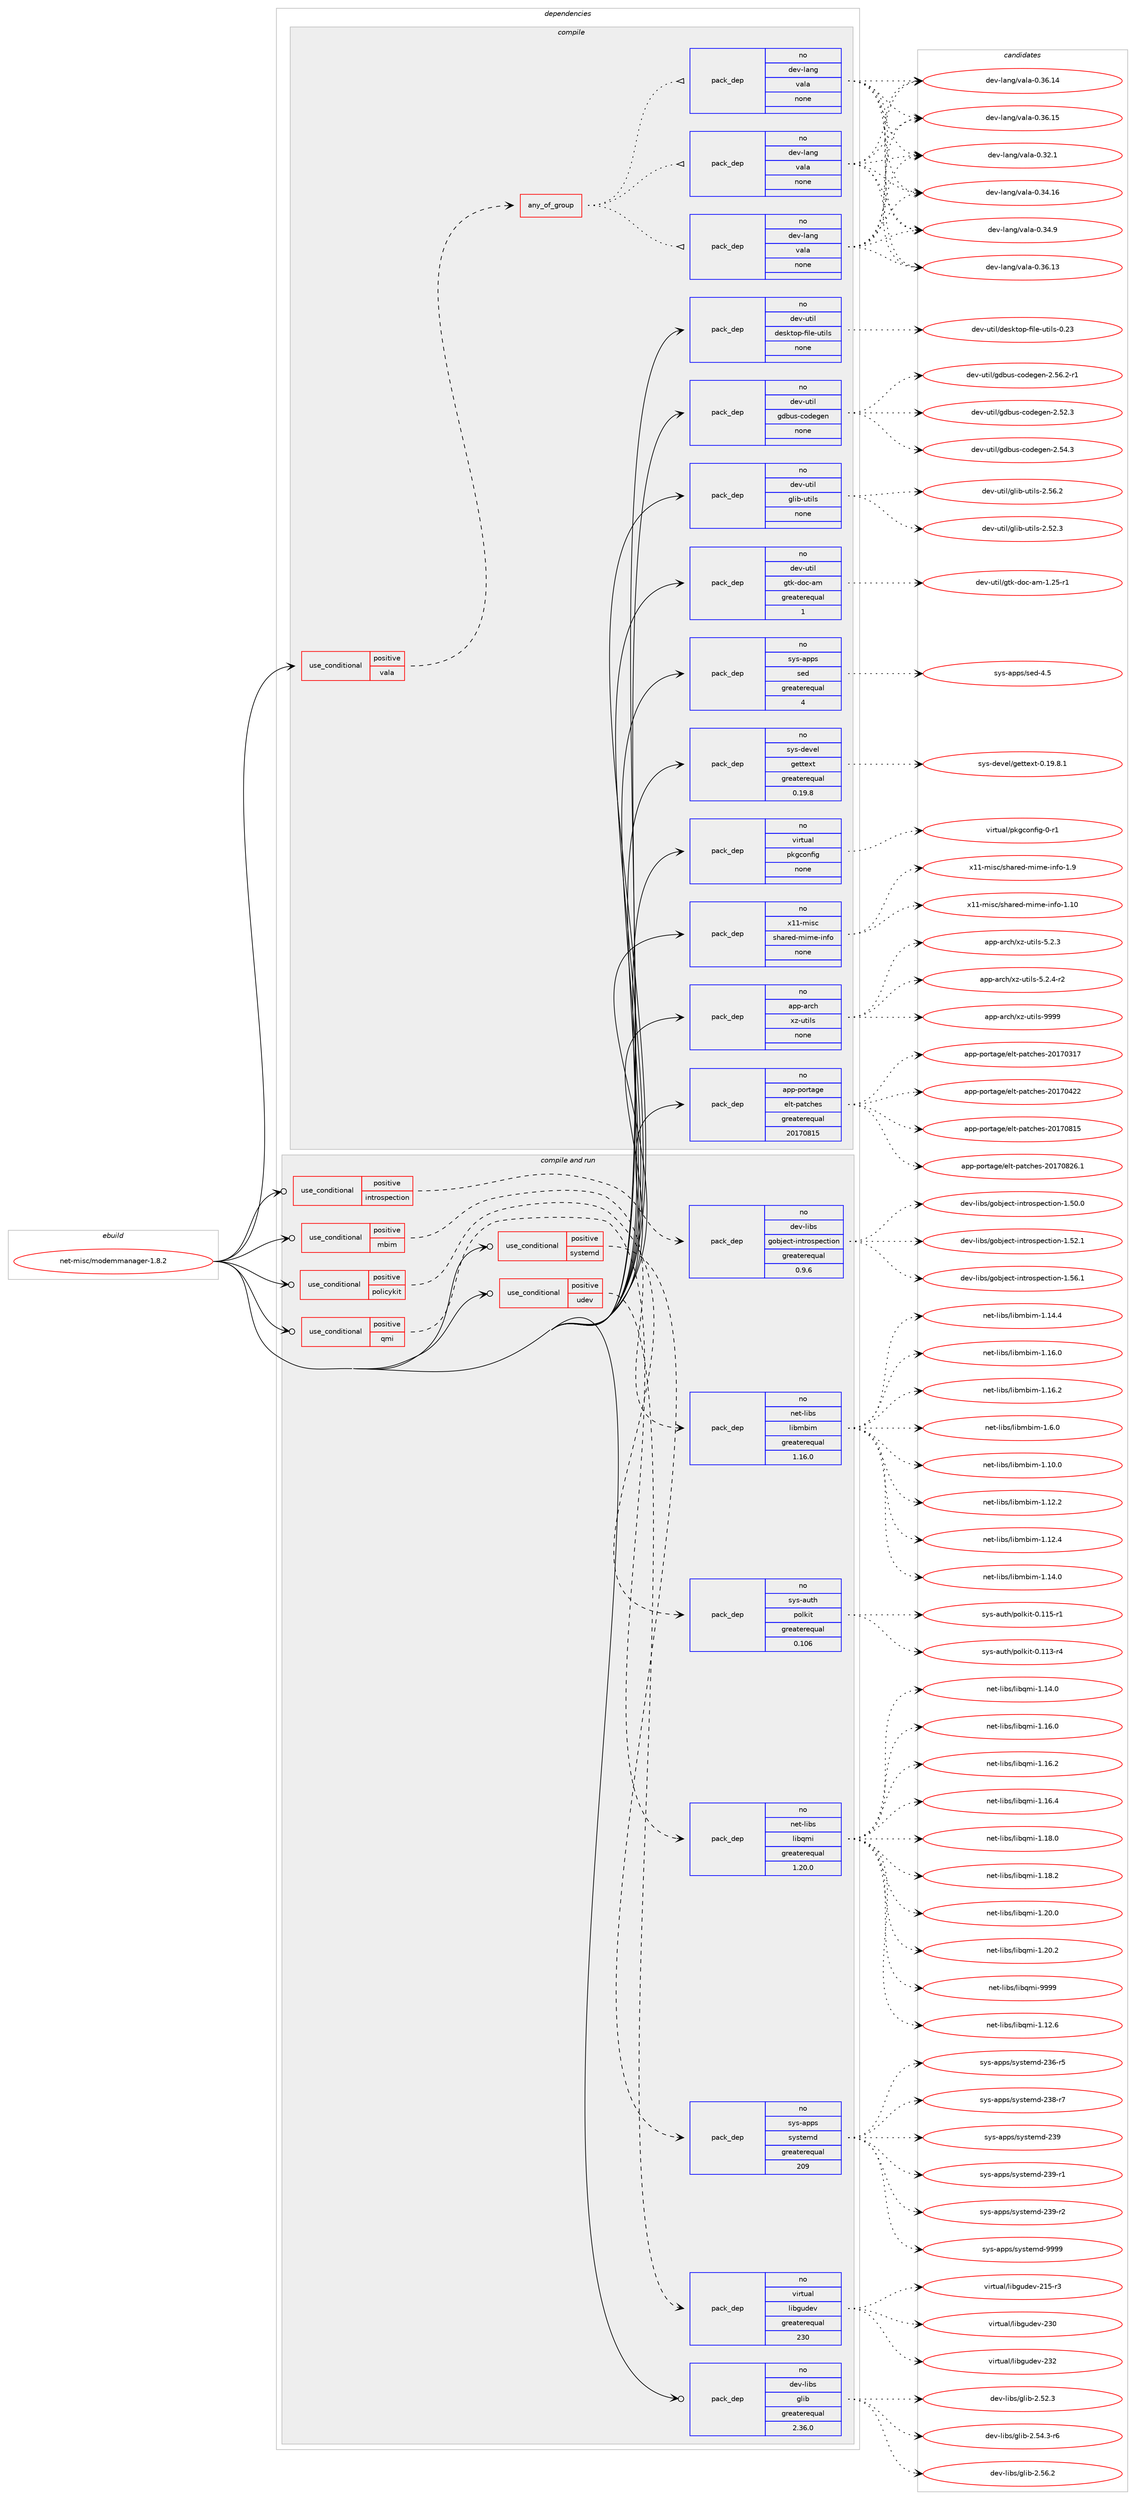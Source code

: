 digraph prolog {

# *************
# Graph options
# *************

newrank=true;
concentrate=true;
compound=true;
graph [rankdir=LR,fontname=Helvetica,fontsize=10,ranksep=1.5];#, ranksep=2.5, nodesep=0.2];
edge  [arrowhead=vee];
node  [fontname=Helvetica,fontsize=10];

# **********
# The ebuild
# **********

subgraph cluster_leftcol {
color=gray;
rank=same;
label=<<i>ebuild</i>>;
id [label="net-misc/modemmanager-1.8.2", color=red, width=4, href="../net-misc/modemmanager-1.8.2.svg"];
}

# ****************
# The dependencies
# ****************

subgraph cluster_midcol {
color=gray;
label=<<i>dependencies</i>>;
subgraph cluster_compile {
fillcolor="#eeeeee";
style=filled;
label=<<i>compile</i>>;
subgraph cond959 {
dependency5875 [label=<<TABLE BORDER="0" CELLBORDER="1" CELLSPACING="0" CELLPADDING="4"><TR><TD ROWSPAN="3" CELLPADDING="10">use_conditional</TD></TR><TR><TD>positive</TD></TR><TR><TD>vala</TD></TR></TABLE>>, shape=none, color=red];
subgraph any136 {
dependency5876 [label=<<TABLE BORDER="0" CELLBORDER="1" CELLSPACING="0" CELLPADDING="4"><TR><TD CELLPADDING="10">any_of_group</TD></TR></TABLE>>, shape=none, color=red];subgraph pack4772 {
dependency5877 [label=<<TABLE BORDER="0" CELLBORDER="1" CELLSPACING="0" CELLPADDING="4" WIDTH="220"><TR><TD ROWSPAN="6" CELLPADDING="30">pack_dep</TD></TR><TR><TD WIDTH="110">no</TD></TR><TR><TD>dev-lang</TD></TR><TR><TD>vala</TD></TR><TR><TD>none</TD></TR><TR><TD></TD></TR></TABLE>>, shape=none, color=blue];
}
dependency5876:e -> dependency5877:w [weight=20,style="dotted",arrowhead="oinv"];
subgraph pack4773 {
dependency5878 [label=<<TABLE BORDER="0" CELLBORDER="1" CELLSPACING="0" CELLPADDING="4" WIDTH="220"><TR><TD ROWSPAN="6" CELLPADDING="30">pack_dep</TD></TR><TR><TD WIDTH="110">no</TD></TR><TR><TD>dev-lang</TD></TR><TR><TD>vala</TD></TR><TR><TD>none</TD></TR><TR><TD></TD></TR></TABLE>>, shape=none, color=blue];
}
dependency5876:e -> dependency5878:w [weight=20,style="dotted",arrowhead="oinv"];
subgraph pack4774 {
dependency5879 [label=<<TABLE BORDER="0" CELLBORDER="1" CELLSPACING="0" CELLPADDING="4" WIDTH="220"><TR><TD ROWSPAN="6" CELLPADDING="30">pack_dep</TD></TR><TR><TD WIDTH="110">no</TD></TR><TR><TD>dev-lang</TD></TR><TR><TD>vala</TD></TR><TR><TD>none</TD></TR><TR><TD></TD></TR></TABLE>>, shape=none, color=blue];
}
dependency5876:e -> dependency5879:w [weight=20,style="dotted",arrowhead="oinv"];
}
dependency5875:e -> dependency5876:w [weight=20,style="dashed",arrowhead="vee"];
}
id:e -> dependency5875:w [weight=20,style="solid",arrowhead="vee"];
subgraph pack4775 {
dependency5880 [label=<<TABLE BORDER="0" CELLBORDER="1" CELLSPACING="0" CELLPADDING="4" WIDTH="220"><TR><TD ROWSPAN="6" CELLPADDING="30">pack_dep</TD></TR><TR><TD WIDTH="110">no</TD></TR><TR><TD>app-arch</TD></TR><TR><TD>xz-utils</TD></TR><TR><TD>none</TD></TR><TR><TD></TD></TR></TABLE>>, shape=none, color=blue];
}
id:e -> dependency5880:w [weight=20,style="solid",arrowhead="vee"];
subgraph pack4776 {
dependency5881 [label=<<TABLE BORDER="0" CELLBORDER="1" CELLSPACING="0" CELLPADDING="4" WIDTH="220"><TR><TD ROWSPAN="6" CELLPADDING="30">pack_dep</TD></TR><TR><TD WIDTH="110">no</TD></TR><TR><TD>app-portage</TD></TR><TR><TD>elt-patches</TD></TR><TR><TD>greaterequal</TD></TR><TR><TD>20170815</TD></TR></TABLE>>, shape=none, color=blue];
}
id:e -> dependency5881:w [weight=20,style="solid",arrowhead="vee"];
subgraph pack4777 {
dependency5882 [label=<<TABLE BORDER="0" CELLBORDER="1" CELLSPACING="0" CELLPADDING="4" WIDTH="220"><TR><TD ROWSPAN="6" CELLPADDING="30">pack_dep</TD></TR><TR><TD WIDTH="110">no</TD></TR><TR><TD>dev-util</TD></TR><TR><TD>desktop-file-utils</TD></TR><TR><TD>none</TD></TR><TR><TD></TD></TR></TABLE>>, shape=none, color=blue];
}
id:e -> dependency5882:w [weight=20,style="solid",arrowhead="vee"];
subgraph pack4778 {
dependency5883 [label=<<TABLE BORDER="0" CELLBORDER="1" CELLSPACING="0" CELLPADDING="4" WIDTH="220"><TR><TD ROWSPAN="6" CELLPADDING="30">pack_dep</TD></TR><TR><TD WIDTH="110">no</TD></TR><TR><TD>dev-util</TD></TR><TR><TD>gdbus-codegen</TD></TR><TR><TD>none</TD></TR><TR><TD></TD></TR></TABLE>>, shape=none, color=blue];
}
id:e -> dependency5883:w [weight=20,style="solid",arrowhead="vee"];
subgraph pack4779 {
dependency5884 [label=<<TABLE BORDER="0" CELLBORDER="1" CELLSPACING="0" CELLPADDING="4" WIDTH="220"><TR><TD ROWSPAN="6" CELLPADDING="30">pack_dep</TD></TR><TR><TD WIDTH="110">no</TD></TR><TR><TD>dev-util</TD></TR><TR><TD>glib-utils</TD></TR><TR><TD>none</TD></TR><TR><TD></TD></TR></TABLE>>, shape=none, color=blue];
}
id:e -> dependency5884:w [weight=20,style="solid",arrowhead="vee"];
subgraph pack4780 {
dependency5885 [label=<<TABLE BORDER="0" CELLBORDER="1" CELLSPACING="0" CELLPADDING="4" WIDTH="220"><TR><TD ROWSPAN="6" CELLPADDING="30">pack_dep</TD></TR><TR><TD WIDTH="110">no</TD></TR><TR><TD>dev-util</TD></TR><TR><TD>gtk-doc-am</TD></TR><TR><TD>greaterequal</TD></TR><TR><TD>1</TD></TR></TABLE>>, shape=none, color=blue];
}
id:e -> dependency5885:w [weight=20,style="solid",arrowhead="vee"];
subgraph pack4781 {
dependency5886 [label=<<TABLE BORDER="0" CELLBORDER="1" CELLSPACING="0" CELLPADDING="4" WIDTH="220"><TR><TD ROWSPAN="6" CELLPADDING="30">pack_dep</TD></TR><TR><TD WIDTH="110">no</TD></TR><TR><TD>sys-apps</TD></TR><TR><TD>sed</TD></TR><TR><TD>greaterequal</TD></TR><TR><TD>4</TD></TR></TABLE>>, shape=none, color=blue];
}
id:e -> dependency5886:w [weight=20,style="solid",arrowhead="vee"];
subgraph pack4782 {
dependency5887 [label=<<TABLE BORDER="0" CELLBORDER="1" CELLSPACING="0" CELLPADDING="4" WIDTH="220"><TR><TD ROWSPAN="6" CELLPADDING="30">pack_dep</TD></TR><TR><TD WIDTH="110">no</TD></TR><TR><TD>sys-devel</TD></TR><TR><TD>gettext</TD></TR><TR><TD>greaterequal</TD></TR><TR><TD>0.19.8</TD></TR></TABLE>>, shape=none, color=blue];
}
id:e -> dependency5887:w [weight=20,style="solid",arrowhead="vee"];
subgraph pack4783 {
dependency5888 [label=<<TABLE BORDER="0" CELLBORDER="1" CELLSPACING="0" CELLPADDING="4" WIDTH="220"><TR><TD ROWSPAN="6" CELLPADDING="30">pack_dep</TD></TR><TR><TD WIDTH="110">no</TD></TR><TR><TD>virtual</TD></TR><TR><TD>pkgconfig</TD></TR><TR><TD>none</TD></TR><TR><TD></TD></TR></TABLE>>, shape=none, color=blue];
}
id:e -> dependency5888:w [weight=20,style="solid",arrowhead="vee"];
subgraph pack4784 {
dependency5889 [label=<<TABLE BORDER="0" CELLBORDER="1" CELLSPACING="0" CELLPADDING="4" WIDTH="220"><TR><TD ROWSPAN="6" CELLPADDING="30">pack_dep</TD></TR><TR><TD WIDTH="110">no</TD></TR><TR><TD>x11-misc</TD></TR><TR><TD>shared-mime-info</TD></TR><TR><TD>none</TD></TR><TR><TD></TD></TR></TABLE>>, shape=none, color=blue];
}
id:e -> dependency5889:w [weight=20,style="solid",arrowhead="vee"];
}
subgraph cluster_compileandrun {
fillcolor="#eeeeee";
style=filled;
label=<<i>compile and run</i>>;
subgraph cond960 {
dependency5890 [label=<<TABLE BORDER="0" CELLBORDER="1" CELLSPACING="0" CELLPADDING="4"><TR><TD ROWSPAN="3" CELLPADDING="10">use_conditional</TD></TR><TR><TD>positive</TD></TR><TR><TD>introspection</TD></TR></TABLE>>, shape=none, color=red];
subgraph pack4785 {
dependency5891 [label=<<TABLE BORDER="0" CELLBORDER="1" CELLSPACING="0" CELLPADDING="4" WIDTH="220"><TR><TD ROWSPAN="6" CELLPADDING="30">pack_dep</TD></TR><TR><TD WIDTH="110">no</TD></TR><TR><TD>dev-libs</TD></TR><TR><TD>gobject-introspection</TD></TR><TR><TD>greaterequal</TD></TR><TR><TD>0.9.6</TD></TR></TABLE>>, shape=none, color=blue];
}
dependency5890:e -> dependency5891:w [weight=20,style="dashed",arrowhead="vee"];
}
id:e -> dependency5890:w [weight=20,style="solid",arrowhead="odotvee"];
subgraph cond961 {
dependency5892 [label=<<TABLE BORDER="0" CELLBORDER="1" CELLSPACING="0" CELLPADDING="4"><TR><TD ROWSPAN="3" CELLPADDING="10">use_conditional</TD></TR><TR><TD>positive</TD></TR><TR><TD>mbim</TD></TR></TABLE>>, shape=none, color=red];
subgraph pack4786 {
dependency5893 [label=<<TABLE BORDER="0" CELLBORDER="1" CELLSPACING="0" CELLPADDING="4" WIDTH="220"><TR><TD ROWSPAN="6" CELLPADDING="30">pack_dep</TD></TR><TR><TD WIDTH="110">no</TD></TR><TR><TD>net-libs</TD></TR><TR><TD>libmbim</TD></TR><TR><TD>greaterequal</TD></TR><TR><TD>1.16.0</TD></TR></TABLE>>, shape=none, color=blue];
}
dependency5892:e -> dependency5893:w [weight=20,style="dashed",arrowhead="vee"];
}
id:e -> dependency5892:w [weight=20,style="solid",arrowhead="odotvee"];
subgraph cond962 {
dependency5894 [label=<<TABLE BORDER="0" CELLBORDER="1" CELLSPACING="0" CELLPADDING="4"><TR><TD ROWSPAN="3" CELLPADDING="10">use_conditional</TD></TR><TR><TD>positive</TD></TR><TR><TD>policykit</TD></TR></TABLE>>, shape=none, color=red];
subgraph pack4787 {
dependency5895 [label=<<TABLE BORDER="0" CELLBORDER="1" CELLSPACING="0" CELLPADDING="4" WIDTH="220"><TR><TD ROWSPAN="6" CELLPADDING="30">pack_dep</TD></TR><TR><TD WIDTH="110">no</TD></TR><TR><TD>sys-auth</TD></TR><TR><TD>polkit</TD></TR><TR><TD>greaterequal</TD></TR><TR><TD>0.106</TD></TR></TABLE>>, shape=none, color=blue];
}
dependency5894:e -> dependency5895:w [weight=20,style="dashed",arrowhead="vee"];
}
id:e -> dependency5894:w [weight=20,style="solid",arrowhead="odotvee"];
subgraph cond963 {
dependency5896 [label=<<TABLE BORDER="0" CELLBORDER="1" CELLSPACING="0" CELLPADDING="4"><TR><TD ROWSPAN="3" CELLPADDING="10">use_conditional</TD></TR><TR><TD>positive</TD></TR><TR><TD>qmi</TD></TR></TABLE>>, shape=none, color=red];
subgraph pack4788 {
dependency5897 [label=<<TABLE BORDER="0" CELLBORDER="1" CELLSPACING="0" CELLPADDING="4" WIDTH="220"><TR><TD ROWSPAN="6" CELLPADDING="30">pack_dep</TD></TR><TR><TD WIDTH="110">no</TD></TR><TR><TD>net-libs</TD></TR><TR><TD>libqmi</TD></TR><TR><TD>greaterequal</TD></TR><TR><TD>1.20.0</TD></TR></TABLE>>, shape=none, color=blue];
}
dependency5896:e -> dependency5897:w [weight=20,style="dashed",arrowhead="vee"];
}
id:e -> dependency5896:w [weight=20,style="solid",arrowhead="odotvee"];
subgraph cond964 {
dependency5898 [label=<<TABLE BORDER="0" CELLBORDER="1" CELLSPACING="0" CELLPADDING="4"><TR><TD ROWSPAN="3" CELLPADDING="10">use_conditional</TD></TR><TR><TD>positive</TD></TR><TR><TD>systemd</TD></TR></TABLE>>, shape=none, color=red];
subgraph pack4789 {
dependency5899 [label=<<TABLE BORDER="0" CELLBORDER="1" CELLSPACING="0" CELLPADDING="4" WIDTH="220"><TR><TD ROWSPAN="6" CELLPADDING="30">pack_dep</TD></TR><TR><TD WIDTH="110">no</TD></TR><TR><TD>sys-apps</TD></TR><TR><TD>systemd</TD></TR><TR><TD>greaterequal</TD></TR><TR><TD>209</TD></TR></TABLE>>, shape=none, color=blue];
}
dependency5898:e -> dependency5899:w [weight=20,style="dashed",arrowhead="vee"];
}
id:e -> dependency5898:w [weight=20,style="solid",arrowhead="odotvee"];
subgraph cond965 {
dependency5900 [label=<<TABLE BORDER="0" CELLBORDER="1" CELLSPACING="0" CELLPADDING="4"><TR><TD ROWSPAN="3" CELLPADDING="10">use_conditional</TD></TR><TR><TD>positive</TD></TR><TR><TD>udev</TD></TR></TABLE>>, shape=none, color=red];
subgraph pack4790 {
dependency5901 [label=<<TABLE BORDER="0" CELLBORDER="1" CELLSPACING="0" CELLPADDING="4" WIDTH="220"><TR><TD ROWSPAN="6" CELLPADDING="30">pack_dep</TD></TR><TR><TD WIDTH="110">no</TD></TR><TR><TD>virtual</TD></TR><TR><TD>libgudev</TD></TR><TR><TD>greaterequal</TD></TR><TR><TD>230</TD></TR></TABLE>>, shape=none, color=blue];
}
dependency5900:e -> dependency5901:w [weight=20,style="dashed",arrowhead="vee"];
}
id:e -> dependency5900:w [weight=20,style="solid",arrowhead="odotvee"];
subgraph pack4791 {
dependency5902 [label=<<TABLE BORDER="0" CELLBORDER="1" CELLSPACING="0" CELLPADDING="4" WIDTH="220"><TR><TD ROWSPAN="6" CELLPADDING="30">pack_dep</TD></TR><TR><TD WIDTH="110">no</TD></TR><TR><TD>dev-libs</TD></TR><TR><TD>glib</TD></TR><TR><TD>greaterequal</TD></TR><TR><TD>2.36.0</TD></TR></TABLE>>, shape=none, color=blue];
}
id:e -> dependency5902:w [weight=20,style="solid",arrowhead="odotvee"];
}
subgraph cluster_run {
fillcolor="#eeeeee";
style=filled;
label=<<i>run</i>>;
}
}

# **************
# The candidates
# **************

subgraph cluster_choices {
rank=same;
color=gray;
label=<<i>candidates</i>>;

subgraph choice4772 {
color=black;
nodesep=1;
choice100101118451089711010347118971089745484651504649 [label="dev-lang/vala-0.32.1", color=red, width=4,href="../dev-lang/vala-0.32.1.svg"];
choice10010111845108971101034711897108974548465152464954 [label="dev-lang/vala-0.34.16", color=red, width=4,href="../dev-lang/vala-0.34.16.svg"];
choice100101118451089711010347118971089745484651524657 [label="dev-lang/vala-0.34.9", color=red, width=4,href="../dev-lang/vala-0.34.9.svg"];
choice10010111845108971101034711897108974548465154464951 [label="dev-lang/vala-0.36.13", color=red, width=4,href="../dev-lang/vala-0.36.13.svg"];
choice10010111845108971101034711897108974548465154464952 [label="dev-lang/vala-0.36.14", color=red, width=4,href="../dev-lang/vala-0.36.14.svg"];
choice10010111845108971101034711897108974548465154464953 [label="dev-lang/vala-0.36.15", color=red, width=4,href="../dev-lang/vala-0.36.15.svg"];
dependency5877:e -> choice100101118451089711010347118971089745484651504649:w [style=dotted,weight="100"];
dependency5877:e -> choice10010111845108971101034711897108974548465152464954:w [style=dotted,weight="100"];
dependency5877:e -> choice100101118451089711010347118971089745484651524657:w [style=dotted,weight="100"];
dependency5877:e -> choice10010111845108971101034711897108974548465154464951:w [style=dotted,weight="100"];
dependency5877:e -> choice10010111845108971101034711897108974548465154464952:w [style=dotted,weight="100"];
dependency5877:e -> choice10010111845108971101034711897108974548465154464953:w [style=dotted,weight="100"];
}
subgraph choice4773 {
color=black;
nodesep=1;
choice100101118451089711010347118971089745484651504649 [label="dev-lang/vala-0.32.1", color=red, width=4,href="../dev-lang/vala-0.32.1.svg"];
choice10010111845108971101034711897108974548465152464954 [label="dev-lang/vala-0.34.16", color=red, width=4,href="../dev-lang/vala-0.34.16.svg"];
choice100101118451089711010347118971089745484651524657 [label="dev-lang/vala-0.34.9", color=red, width=4,href="../dev-lang/vala-0.34.9.svg"];
choice10010111845108971101034711897108974548465154464951 [label="dev-lang/vala-0.36.13", color=red, width=4,href="../dev-lang/vala-0.36.13.svg"];
choice10010111845108971101034711897108974548465154464952 [label="dev-lang/vala-0.36.14", color=red, width=4,href="../dev-lang/vala-0.36.14.svg"];
choice10010111845108971101034711897108974548465154464953 [label="dev-lang/vala-0.36.15", color=red, width=4,href="../dev-lang/vala-0.36.15.svg"];
dependency5878:e -> choice100101118451089711010347118971089745484651504649:w [style=dotted,weight="100"];
dependency5878:e -> choice10010111845108971101034711897108974548465152464954:w [style=dotted,weight="100"];
dependency5878:e -> choice100101118451089711010347118971089745484651524657:w [style=dotted,weight="100"];
dependency5878:e -> choice10010111845108971101034711897108974548465154464951:w [style=dotted,weight="100"];
dependency5878:e -> choice10010111845108971101034711897108974548465154464952:w [style=dotted,weight="100"];
dependency5878:e -> choice10010111845108971101034711897108974548465154464953:w [style=dotted,weight="100"];
}
subgraph choice4774 {
color=black;
nodesep=1;
choice100101118451089711010347118971089745484651504649 [label="dev-lang/vala-0.32.1", color=red, width=4,href="../dev-lang/vala-0.32.1.svg"];
choice10010111845108971101034711897108974548465152464954 [label="dev-lang/vala-0.34.16", color=red, width=4,href="../dev-lang/vala-0.34.16.svg"];
choice100101118451089711010347118971089745484651524657 [label="dev-lang/vala-0.34.9", color=red, width=4,href="../dev-lang/vala-0.34.9.svg"];
choice10010111845108971101034711897108974548465154464951 [label="dev-lang/vala-0.36.13", color=red, width=4,href="../dev-lang/vala-0.36.13.svg"];
choice10010111845108971101034711897108974548465154464952 [label="dev-lang/vala-0.36.14", color=red, width=4,href="../dev-lang/vala-0.36.14.svg"];
choice10010111845108971101034711897108974548465154464953 [label="dev-lang/vala-0.36.15", color=red, width=4,href="../dev-lang/vala-0.36.15.svg"];
dependency5879:e -> choice100101118451089711010347118971089745484651504649:w [style=dotted,weight="100"];
dependency5879:e -> choice10010111845108971101034711897108974548465152464954:w [style=dotted,weight="100"];
dependency5879:e -> choice100101118451089711010347118971089745484651524657:w [style=dotted,weight="100"];
dependency5879:e -> choice10010111845108971101034711897108974548465154464951:w [style=dotted,weight="100"];
dependency5879:e -> choice10010111845108971101034711897108974548465154464952:w [style=dotted,weight="100"];
dependency5879:e -> choice10010111845108971101034711897108974548465154464953:w [style=dotted,weight="100"];
}
subgraph choice4775 {
color=black;
nodesep=1;
choice971121124597114991044712012245117116105108115455346504651 [label="app-arch/xz-utils-5.2.3", color=red, width=4,href="../app-arch/xz-utils-5.2.3.svg"];
choice9711211245971149910447120122451171161051081154553465046524511450 [label="app-arch/xz-utils-5.2.4-r2", color=red, width=4,href="../app-arch/xz-utils-5.2.4-r2.svg"];
choice9711211245971149910447120122451171161051081154557575757 [label="app-arch/xz-utils-9999", color=red, width=4,href="../app-arch/xz-utils-9999.svg"];
dependency5880:e -> choice971121124597114991044712012245117116105108115455346504651:w [style=dotted,weight="100"];
dependency5880:e -> choice9711211245971149910447120122451171161051081154553465046524511450:w [style=dotted,weight="100"];
dependency5880:e -> choice9711211245971149910447120122451171161051081154557575757:w [style=dotted,weight="100"];
}
subgraph choice4776 {
color=black;
nodesep=1;
choice97112112451121111141169710310147101108116451129711699104101115455048495548514955 [label="app-portage/elt-patches-20170317", color=red, width=4,href="../app-portage/elt-patches-20170317.svg"];
choice97112112451121111141169710310147101108116451129711699104101115455048495548525050 [label="app-portage/elt-patches-20170422", color=red, width=4,href="../app-portage/elt-patches-20170422.svg"];
choice97112112451121111141169710310147101108116451129711699104101115455048495548564953 [label="app-portage/elt-patches-20170815", color=red, width=4,href="../app-portage/elt-patches-20170815.svg"];
choice971121124511211111411697103101471011081164511297116991041011154550484955485650544649 [label="app-portage/elt-patches-20170826.1", color=red, width=4,href="../app-portage/elt-patches-20170826.1.svg"];
dependency5881:e -> choice97112112451121111141169710310147101108116451129711699104101115455048495548514955:w [style=dotted,weight="100"];
dependency5881:e -> choice97112112451121111141169710310147101108116451129711699104101115455048495548525050:w [style=dotted,weight="100"];
dependency5881:e -> choice97112112451121111141169710310147101108116451129711699104101115455048495548564953:w [style=dotted,weight="100"];
dependency5881:e -> choice971121124511211111411697103101471011081164511297116991041011154550484955485650544649:w [style=dotted,weight="100"];
}
subgraph choice4777 {
color=black;
nodesep=1;
choice100101118451171161051084710010111510711611111245102105108101451171161051081154548465051 [label="dev-util/desktop-file-utils-0.23", color=red, width=4,href="../dev-util/desktop-file-utils-0.23.svg"];
dependency5882:e -> choice100101118451171161051084710010111510711611111245102105108101451171161051081154548465051:w [style=dotted,weight="100"];
}
subgraph choice4778 {
color=black;
nodesep=1;
choice100101118451171161051084710310098117115459911110010110310111045504653504651 [label="dev-util/gdbus-codegen-2.52.3", color=red, width=4,href="../dev-util/gdbus-codegen-2.52.3.svg"];
choice100101118451171161051084710310098117115459911110010110310111045504653524651 [label="dev-util/gdbus-codegen-2.54.3", color=red, width=4,href="../dev-util/gdbus-codegen-2.54.3.svg"];
choice1001011184511711610510847103100981171154599111100101103101110455046535446504511449 [label="dev-util/gdbus-codegen-2.56.2-r1", color=red, width=4,href="../dev-util/gdbus-codegen-2.56.2-r1.svg"];
dependency5883:e -> choice100101118451171161051084710310098117115459911110010110310111045504653504651:w [style=dotted,weight="100"];
dependency5883:e -> choice100101118451171161051084710310098117115459911110010110310111045504653524651:w [style=dotted,weight="100"];
dependency5883:e -> choice1001011184511711610510847103100981171154599111100101103101110455046535446504511449:w [style=dotted,weight="100"];
}
subgraph choice4779 {
color=black;
nodesep=1;
choice1001011184511711610510847103108105984511711610510811545504653504651 [label="dev-util/glib-utils-2.52.3", color=red, width=4,href="../dev-util/glib-utils-2.52.3.svg"];
choice1001011184511711610510847103108105984511711610510811545504653544650 [label="dev-util/glib-utils-2.56.2", color=red, width=4,href="../dev-util/glib-utils-2.56.2.svg"];
dependency5884:e -> choice1001011184511711610510847103108105984511711610510811545504653504651:w [style=dotted,weight="100"];
dependency5884:e -> choice1001011184511711610510847103108105984511711610510811545504653544650:w [style=dotted,weight="100"];
}
subgraph choice4780 {
color=black;
nodesep=1;
choice10010111845117116105108471031161074510011199459710945494650534511449 [label="dev-util/gtk-doc-am-1.25-r1", color=red, width=4,href="../dev-util/gtk-doc-am-1.25-r1.svg"];
dependency5885:e -> choice10010111845117116105108471031161074510011199459710945494650534511449:w [style=dotted,weight="100"];
}
subgraph choice4781 {
color=black;
nodesep=1;
choice11512111545971121121154711510110045524653 [label="sys-apps/sed-4.5", color=red, width=4,href="../sys-apps/sed-4.5.svg"];
dependency5886:e -> choice11512111545971121121154711510110045524653:w [style=dotted,weight="100"];
}
subgraph choice4782 {
color=black;
nodesep=1;
choice1151211154510010111810110847103101116116101120116454846495746564649 [label="sys-devel/gettext-0.19.8.1", color=red, width=4,href="../sys-devel/gettext-0.19.8.1.svg"];
dependency5887:e -> choice1151211154510010111810110847103101116116101120116454846495746564649:w [style=dotted,weight="100"];
}
subgraph choice4783 {
color=black;
nodesep=1;
choice11810511411611797108471121071039911111010210510345484511449 [label="virtual/pkgconfig-0-r1", color=red, width=4,href="../virtual/pkgconfig-0-r1.svg"];
dependency5888:e -> choice11810511411611797108471121071039911111010210510345484511449:w [style=dotted,weight="100"];
}
subgraph choice4784 {
color=black;
nodesep=1;
choice12049494510910511599471151049711410110045109105109101451051101021114549464948 [label="x11-misc/shared-mime-info-1.10", color=red, width=4,href="../x11-misc/shared-mime-info-1.10.svg"];
choice120494945109105115994711510497114101100451091051091014510511010211145494657 [label="x11-misc/shared-mime-info-1.9", color=red, width=4,href="../x11-misc/shared-mime-info-1.9.svg"];
dependency5889:e -> choice12049494510910511599471151049711410110045109105109101451051101021114549464948:w [style=dotted,weight="100"];
dependency5889:e -> choice120494945109105115994711510497114101100451091051091014510511010211145494657:w [style=dotted,weight="100"];
}
subgraph choice4785 {
color=black;
nodesep=1;
choice1001011184510810598115471031119810610199116451051101161141111151121019911610511111045494653484648 [label="dev-libs/gobject-introspection-1.50.0", color=red, width=4,href="../dev-libs/gobject-introspection-1.50.0.svg"];
choice1001011184510810598115471031119810610199116451051101161141111151121019911610511111045494653504649 [label="dev-libs/gobject-introspection-1.52.1", color=red, width=4,href="../dev-libs/gobject-introspection-1.52.1.svg"];
choice1001011184510810598115471031119810610199116451051101161141111151121019911610511111045494653544649 [label="dev-libs/gobject-introspection-1.56.1", color=red, width=4,href="../dev-libs/gobject-introspection-1.56.1.svg"];
dependency5891:e -> choice1001011184510810598115471031119810610199116451051101161141111151121019911610511111045494653484648:w [style=dotted,weight="100"];
dependency5891:e -> choice1001011184510810598115471031119810610199116451051101161141111151121019911610511111045494653504649:w [style=dotted,weight="100"];
dependency5891:e -> choice1001011184510810598115471031119810610199116451051101161141111151121019911610511111045494653544649:w [style=dotted,weight="100"];
}
subgraph choice4786 {
color=black;
nodesep=1;
choice110101116451081059811547108105981099810510945494649484648 [label="net-libs/libmbim-1.10.0", color=red, width=4,href="../net-libs/libmbim-1.10.0.svg"];
choice110101116451081059811547108105981099810510945494649504650 [label="net-libs/libmbim-1.12.2", color=red, width=4,href="../net-libs/libmbim-1.12.2.svg"];
choice110101116451081059811547108105981099810510945494649504652 [label="net-libs/libmbim-1.12.4", color=red, width=4,href="../net-libs/libmbim-1.12.4.svg"];
choice110101116451081059811547108105981099810510945494649524648 [label="net-libs/libmbim-1.14.0", color=red, width=4,href="../net-libs/libmbim-1.14.0.svg"];
choice110101116451081059811547108105981099810510945494649524652 [label="net-libs/libmbim-1.14.4", color=red, width=4,href="../net-libs/libmbim-1.14.4.svg"];
choice110101116451081059811547108105981099810510945494649544648 [label="net-libs/libmbim-1.16.0", color=red, width=4,href="../net-libs/libmbim-1.16.0.svg"];
choice110101116451081059811547108105981099810510945494649544650 [label="net-libs/libmbim-1.16.2", color=red, width=4,href="../net-libs/libmbim-1.16.2.svg"];
choice1101011164510810598115471081059810998105109454946544648 [label="net-libs/libmbim-1.6.0", color=red, width=4,href="../net-libs/libmbim-1.6.0.svg"];
dependency5893:e -> choice110101116451081059811547108105981099810510945494649484648:w [style=dotted,weight="100"];
dependency5893:e -> choice110101116451081059811547108105981099810510945494649504650:w [style=dotted,weight="100"];
dependency5893:e -> choice110101116451081059811547108105981099810510945494649504652:w [style=dotted,weight="100"];
dependency5893:e -> choice110101116451081059811547108105981099810510945494649524648:w [style=dotted,weight="100"];
dependency5893:e -> choice110101116451081059811547108105981099810510945494649524652:w [style=dotted,weight="100"];
dependency5893:e -> choice110101116451081059811547108105981099810510945494649544648:w [style=dotted,weight="100"];
dependency5893:e -> choice110101116451081059811547108105981099810510945494649544650:w [style=dotted,weight="100"];
dependency5893:e -> choice1101011164510810598115471081059810998105109454946544648:w [style=dotted,weight="100"];
}
subgraph choice4787 {
color=black;
nodesep=1;
choice1151211154597117116104471121111081071051164548464949514511452 [label="sys-auth/polkit-0.113-r4", color=red, width=4,href="../sys-auth/polkit-0.113-r4.svg"];
choice1151211154597117116104471121111081071051164548464949534511449 [label="sys-auth/polkit-0.115-r1", color=red, width=4,href="../sys-auth/polkit-0.115-r1.svg"];
dependency5895:e -> choice1151211154597117116104471121111081071051164548464949514511452:w [style=dotted,weight="100"];
dependency5895:e -> choice1151211154597117116104471121111081071051164548464949534511449:w [style=dotted,weight="100"];
}
subgraph choice4788 {
color=black;
nodesep=1;
choice1101011164510810598115471081059811310910545494649504654 [label="net-libs/libqmi-1.12.6", color=red, width=4,href="../net-libs/libqmi-1.12.6.svg"];
choice1101011164510810598115471081059811310910545494649524648 [label="net-libs/libqmi-1.14.0", color=red, width=4,href="../net-libs/libqmi-1.14.0.svg"];
choice1101011164510810598115471081059811310910545494649544648 [label="net-libs/libqmi-1.16.0", color=red, width=4,href="../net-libs/libqmi-1.16.0.svg"];
choice1101011164510810598115471081059811310910545494649544650 [label="net-libs/libqmi-1.16.2", color=red, width=4,href="../net-libs/libqmi-1.16.2.svg"];
choice1101011164510810598115471081059811310910545494649544652 [label="net-libs/libqmi-1.16.4", color=red, width=4,href="../net-libs/libqmi-1.16.4.svg"];
choice1101011164510810598115471081059811310910545494649564648 [label="net-libs/libqmi-1.18.0", color=red, width=4,href="../net-libs/libqmi-1.18.0.svg"];
choice1101011164510810598115471081059811310910545494649564650 [label="net-libs/libqmi-1.18.2", color=red, width=4,href="../net-libs/libqmi-1.18.2.svg"];
choice1101011164510810598115471081059811310910545494650484648 [label="net-libs/libqmi-1.20.0", color=red, width=4,href="../net-libs/libqmi-1.20.0.svg"];
choice1101011164510810598115471081059811310910545494650484650 [label="net-libs/libqmi-1.20.2", color=red, width=4,href="../net-libs/libqmi-1.20.2.svg"];
choice110101116451081059811547108105981131091054557575757 [label="net-libs/libqmi-9999", color=red, width=4,href="../net-libs/libqmi-9999.svg"];
dependency5897:e -> choice1101011164510810598115471081059811310910545494649504654:w [style=dotted,weight="100"];
dependency5897:e -> choice1101011164510810598115471081059811310910545494649524648:w [style=dotted,weight="100"];
dependency5897:e -> choice1101011164510810598115471081059811310910545494649544648:w [style=dotted,weight="100"];
dependency5897:e -> choice1101011164510810598115471081059811310910545494649544650:w [style=dotted,weight="100"];
dependency5897:e -> choice1101011164510810598115471081059811310910545494649544652:w [style=dotted,weight="100"];
dependency5897:e -> choice1101011164510810598115471081059811310910545494649564648:w [style=dotted,weight="100"];
dependency5897:e -> choice1101011164510810598115471081059811310910545494649564650:w [style=dotted,weight="100"];
dependency5897:e -> choice1101011164510810598115471081059811310910545494650484648:w [style=dotted,weight="100"];
dependency5897:e -> choice1101011164510810598115471081059811310910545494650484650:w [style=dotted,weight="100"];
dependency5897:e -> choice110101116451081059811547108105981131091054557575757:w [style=dotted,weight="100"];
}
subgraph choice4789 {
color=black;
nodesep=1;
choice115121115459711211211547115121115116101109100455051544511453 [label="sys-apps/systemd-236-r5", color=red, width=4,href="../sys-apps/systemd-236-r5.svg"];
choice115121115459711211211547115121115116101109100455051564511455 [label="sys-apps/systemd-238-r7", color=red, width=4,href="../sys-apps/systemd-238-r7.svg"];
choice11512111545971121121154711512111511610110910045505157 [label="sys-apps/systemd-239", color=red, width=4,href="../sys-apps/systemd-239.svg"];
choice115121115459711211211547115121115116101109100455051574511449 [label="sys-apps/systemd-239-r1", color=red, width=4,href="../sys-apps/systemd-239-r1.svg"];
choice115121115459711211211547115121115116101109100455051574511450 [label="sys-apps/systemd-239-r2", color=red, width=4,href="../sys-apps/systemd-239-r2.svg"];
choice1151211154597112112115471151211151161011091004557575757 [label="sys-apps/systemd-9999", color=red, width=4,href="../sys-apps/systemd-9999.svg"];
dependency5899:e -> choice115121115459711211211547115121115116101109100455051544511453:w [style=dotted,weight="100"];
dependency5899:e -> choice115121115459711211211547115121115116101109100455051564511455:w [style=dotted,weight="100"];
dependency5899:e -> choice11512111545971121121154711512111511610110910045505157:w [style=dotted,weight="100"];
dependency5899:e -> choice115121115459711211211547115121115116101109100455051574511449:w [style=dotted,weight="100"];
dependency5899:e -> choice115121115459711211211547115121115116101109100455051574511450:w [style=dotted,weight="100"];
dependency5899:e -> choice1151211154597112112115471151211151161011091004557575757:w [style=dotted,weight="100"];
}
subgraph choice4790 {
color=black;
nodesep=1;
choice118105114116117971084710810598103117100101118455049534511451 [label="virtual/libgudev-215-r3", color=red, width=4,href="../virtual/libgudev-215-r3.svg"];
choice11810511411611797108471081059810311710010111845505148 [label="virtual/libgudev-230", color=red, width=4,href="../virtual/libgudev-230.svg"];
choice11810511411611797108471081059810311710010111845505150 [label="virtual/libgudev-232", color=red, width=4,href="../virtual/libgudev-232.svg"];
dependency5901:e -> choice118105114116117971084710810598103117100101118455049534511451:w [style=dotted,weight="100"];
dependency5901:e -> choice11810511411611797108471081059810311710010111845505148:w [style=dotted,weight="100"];
dependency5901:e -> choice11810511411611797108471081059810311710010111845505150:w [style=dotted,weight="100"];
}
subgraph choice4791 {
color=black;
nodesep=1;
choice1001011184510810598115471031081059845504653504651 [label="dev-libs/glib-2.52.3", color=red, width=4,href="../dev-libs/glib-2.52.3.svg"];
choice10010111845108105981154710310810598455046535246514511454 [label="dev-libs/glib-2.54.3-r6", color=red, width=4,href="../dev-libs/glib-2.54.3-r6.svg"];
choice1001011184510810598115471031081059845504653544650 [label="dev-libs/glib-2.56.2", color=red, width=4,href="../dev-libs/glib-2.56.2.svg"];
dependency5902:e -> choice1001011184510810598115471031081059845504653504651:w [style=dotted,weight="100"];
dependency5902:e -> choice10010111845108105981154710310810598455046535246514511454:w [style=dotted,weight="100"];
dependency5902:e -> choice1001011184510810598115471031081059845504653544650:w [style=dotted,weight="100"];
}
}

}

